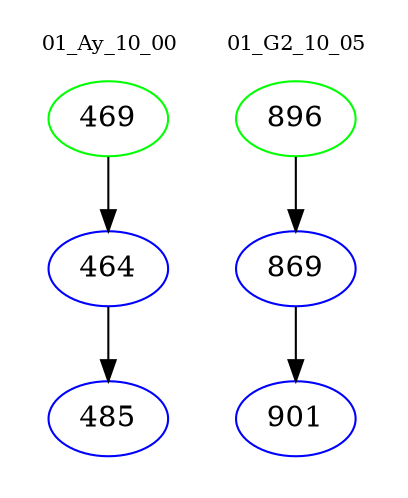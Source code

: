 digraph{
subgraph cluster_0 {
color = white
label = "01_Ay_10_00";
fontsize=10;
T0_469 [label="469", color="green"]
T0_469 -> T0_464 [color="black"]
T0_464 [label="464", color="blue"]
T0_464 -> T0_485 [color="black"]
T0_485 [label="485", color="blue"]
}
subgraph cluster_1 {
color = white
label = "01_G2_10_05";
fontsize=10;
T1_896 [label="896", color="green"]
T1_896 -> T1_869 [color="black"]
T1_869 [label="869", color="blue"]
T1_869 -> T1_901 [color="black"]
T1_901 [label="901", color="blue"]
}
}
